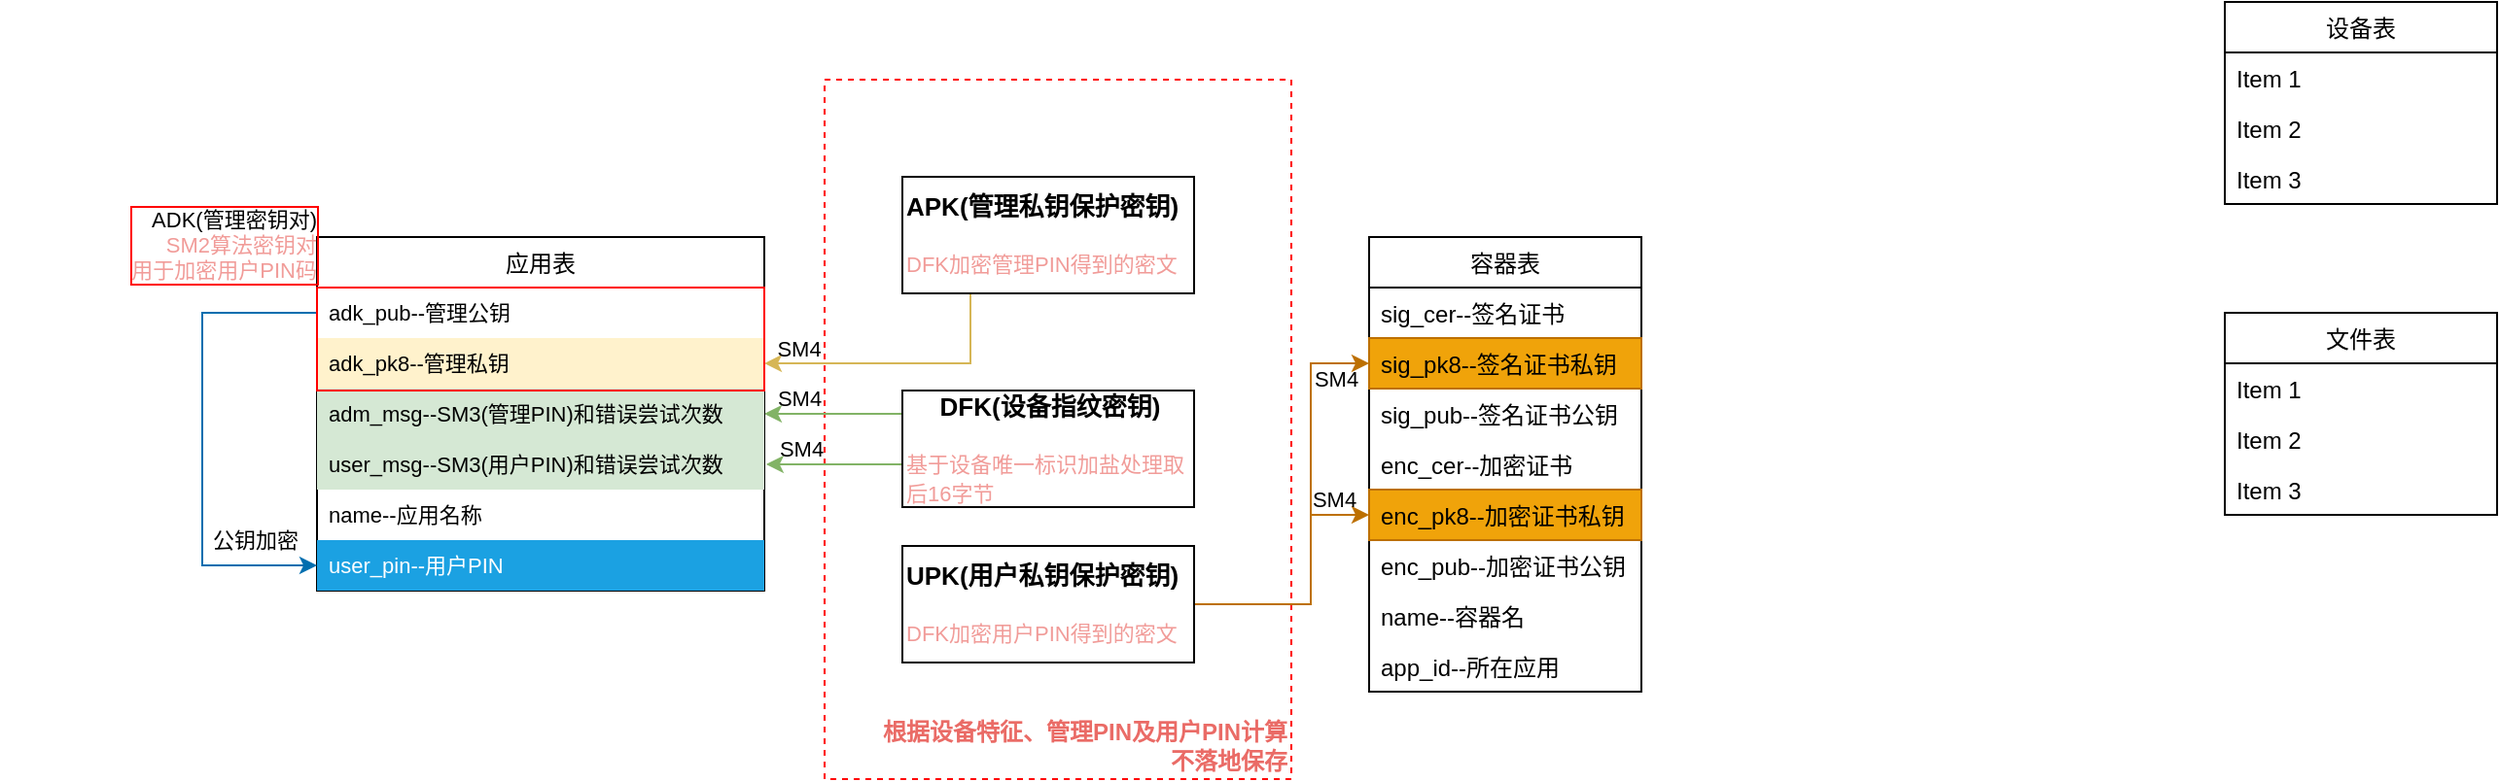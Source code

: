 <mxfile version="14.8.0" type="github">
  <diagram id="NBq3CgPERG1pBXBx40WU" name="Page-1">
    <mxGraphModel dx="946" dy="536" grid="1" gridSize="10" guides="1" tooltips="1" connect="1" arrows="1" fold="1" page="1" pageScale="1" pageWidth="827" pageHeight="1169" math="0" shadow="0">
      <root>
        <mxCell id="0" />
        <mxCell id="1" parent="0" />
        <mxCell id="Ex2G36TkrBTLP0KI2J1V-57" value="&lt;b&gt;&lt;font color=&quot;#ea6b66&quot;&gt;根据设备特征、管理PIN及用户PIN计算&lt;br&gt;不落地保存&lt;/font&gt;&lt;/b&gt;" style="rounded=0;whiteSpace=wrap;html=1;shadow=0;glass=0;labelBackgroundColor=none;sketch=0;fontColor=#000000;strokeWidth=1;align=right;verticalAlign=bottom;dashed=1;fillColor=none;strokeColor=#FF0000;" vertex="1" parent="1">
          <mxGeometry x="600" y="200" width="240" height="360" as="geometry" />
        </mxCell>
        <mxCell id="Ex2G36TkrBTLP0KI2J1V-34" style="edgeStyle=orthogonalEdgeStyle;rounded=0;orthogonalLoop=1;jettySize=auto;html=1;entryX=1;entryY=0.5;entryDx=0;entryDy=0;fillColor=#d5e8d4;strokeColor=#82b366;" edge="1" parent="1" source="Ex2G36TkrBTLP0KI2J1V-1" target="Ex2G36TkrBTLP0KI2J1V-13">
          <mxGeometry relative="1" as="geometry">
            <Array as="points">
              <mxPoint x="610" y="372" />
              <mxPoint x="610" y="372" />
            </Array>
          </mxGeometry>
        </mxCell>
        <mxCell id="Ex2G36TkrBTLP0KI2J1V-35" value="SM4" style="edgeLabel;align=center;verticalAlign=middle;resizable=0;points=[];labelBackgroundColor=none;" vertex="1" connectable="0" parent="Ex2G36TkrBTLP0KI2J1V-34">
          <mxGeometry x="-0.183" y="-1" relative="1" as="geometry">
            <mxPoint x="-24" y="-8" as="offset" />
          </mxGeometry>
        </mxCell>
        <mxCell id="Ex2G36TkrBTLP0KI2J1V-36" style="edgeStyle=orthogonalEdgeStyle;rounded=0;orthogonalLoop=1;jettySize=auto;html=1;fillColor=#d5e8d4;strokeColor=#82b366;entryX=1.004;entryY=0.5;entryDx=0;entryDy=0;entryPerimeter=0;" edge="1" parent="1" source="Ex2G36TkrBTLP0KI2J1V-1" target="Ex2G36TkrBTLP0KI2J1V-16">
          <mxGeometry relative="1" as="geometry">
            <mxPoint x="570" y="398" as="targetPoint" />
            <Array as="points">
              <mxPoint x="620" y="398" />
              <mxPoint x="620" y="398" />
            </Array>
          </mxGeometry>
        </mxCell>
        <mxCell id="Ex2G36TkrBTLP0KI2J1V-37" value="SM4" style="edgeLabel;align=center;verticalAlign=middle;resizable=0;points=[];labelBackgroundColor=none;labelBorderColor=none;" vertex="1" connectable="0" parent="Ex2G36TkrBTLP0KI2J1V-36">
          <mxGeometry x="-0.194" y="4" relative="1" as="geometry">
            <mxPoint x="-24" y="-13" as="offset" />
          </mxGeometry>
        </mxCell>
        <mxCell id="Ex2G36TkrBTLP0KI2J1V-1" value="&lt;div style=&quot;text-align: center&quot;&gt;&lt;b&gt;&lt;font style=&quot;font-size: 13px&quot;&gt;DFK(设备指纹密钥)&lt;/font&gt;&lt;/b&gt;&lt;/div&gt;&lt;br&gt;&lt;font color=&quot;#f19c99&quot; style=&quot;font-size: 11px&quot;&gt;基于设备唯一标识加盐处理取后16字节&lt;/font&gt;" style="rounded=0;whiteSpace=wrap;html=1;align=left;" vertex="1" parent="1">
          <mxGeometry x="640" y="360" width="150" height="60" as="geometry" />
        </mxCell>
        <mxCell id="Ex2G36TkrBTLP0KI2J1V-33" value="SM4" style="edgeStyle=orthogonalEdgeStyle;rounded=0;orthogonalLoop=1;jettySize=auto;fillColor=#fff2cc;strokeColor=#d6b656;entryX=1;entryY=0.736;entryDx=0;entryDy=0;entryPerimeter=0;labelBackgroundColor=none;" edge="1" parent="1" source="Ex2G36TkrBTLP0KI2J1V-2" target="Ex2G36TkrBTLP0KI2J1V-59">
          <mxGeometry x="0.747" y="-8" relative="1" as="geometry">
            <mxPoint x="530" y="346" as="targetPoint" />
            <Array as="points">
              <mxPoint x="675" y="346" />
            </Array>
            <mxPoint as="offset" />
          </mxGeometry>
        </mxCell>
        <mxCell id="Ex2G36TkrBTLP0KI2J1V-2" value="&lt;b&gt;&lt;font style=&quot;font-size: 13px&quot;&gt;APK(管理私钥保护密钥)&lt;br&gt;&lt;/font&gt;&lt;/b&gt;&lt;br&gt;&lt;span&gt;&lt;font style=&quot;font-size: 11px&quot; color=&quot;#f19c99&quot;&gt;DFK加密管理PIN得到的密文&lt;/font&gt;&lt;/span&gt;" style="rounded=0;whiteSpace=wrap;html=1;align=left;" vertex="1" parent="1">
          <mxGeometry x="640" y="250" width="150" height="60" as="geometry" />
        </mxCell>
        <mxCell id="Ex2G36TkrBTLP0KI2J1V-60" style="edgeStyle=orthogonalEdgeStyle;rounded=0;orthogonalLoop=1;jettySize=auto;html=1;entryX=0;entryY=0.5;entryDx=0;entryDy=0;fontSize=11;fontColor=#FF0000;exitX=1;exitY=0.5;exitDx=0;exitDy=0;fillColor=#f0a30a;strokeColor=#BD7000;" edge="1" parent="1" source="Ex2G36TkrBTLP0KI2J1V-3" target="Ex2G36TkrBTLP0KI2J1V-19">
          <mxGeometry relative="1" as="geometry">
            <Array as="points">
              <mxPoint x="850" y="470" />
              <mxPoint x="850" y="346" />
            </Array>
          </mxGeometry>
        </mxCell>
        <mxCell id="Ex2G36TkrBTLP0KI2J1V-61" style="edgeStyle=orthogonalEdgeStyle;rounded=0;orthogonalLoop=1;jettySize=auto;html=1;entryX=0;entryY=0.5;entryDx=0;entryDy=0;fontSize=11;fontColor=#FF0000;exitX=1;exitY=0.5;exitDx=0;exitDy=0;fillColor=#f0a30a;strokeColor=#BD7000;" edge="1" parent="1" source="Ex2G36TkrBTLP0KI2J1V-3" target="Ex2G36TkrBTLP0KI2J1V-39">
          <mxGeometry relative="1" as="geometry">
            <Array as="points">
              <mxPoint x="850" y="470" />
              <mxPoint x="850" y="424" />
            </Array>
          </mxGeometry>
        </mxCell>
        <mxCell id="Ex2G36TkrBTLP0KI2J1V-63" value="SM4" style="edgeLabel;align=center;verticalAlign=middle;resizable=0;points=[];fontSize=11;labelBackgroundColor=none;" vertex="1" connectable="0" parent="Ex2G36TkrBTLP0KI2J1V-61">
          <mxGeometry x="0.721" y="2" relative="1" as="geometry">
            <mxPoint x="1" y="-7" as="offset" />
          </mxGeometry>
        </mxCell>
        <mxCell id="Ex2G36TkrBTLP0KI2J1V-3" value="&lt;b&gt;&lt;font style=&quot;font-size: 13px&quot;&gt;UPK(用户私钥保护密钥)&lt;br&gt;&lt;/font&gt;&lt;/b&gt;&lt;br&gt;&lt;span&gt;&lt;font style=&quot;font-size: 11px&quot; color=&quot;#f19c99&quot;&gt;DFK加密用户PIN得到的密文&lt;/font&gt;&lt;/span&gt;" style="rounded=0;whiteSpace=wrap;html=1;align=left;" vertex="1" parent="1">
          <mxGeometry x="640" y="440" width="150" height="60" as="geometry" />
        </mxCell>
        <mxCell id="Ex2G36TkrBTLP0KI2J1V-13" value="应用表" style="swimlane;fontStyle=0;childLayout=stackLayout;horizontal=1;startSize=26;horizontalStack=0;resizeParent=1;resizeParentMax=0;resizeLast=0;collapsible=1;marginBottom=0;" vertex="1" parent="1">
          <mxGeometry x="339" y="281" width="230" height="182" as="geometry" />
        </mxCell>
        <mxCell id="Ex2G36TkrBTLP0KI2J1V-14" value="adk_pub--管理公钥" style="text;fillColor=none;align=left;verticalAlign=top;spacingLeft=4;spacingRight=4;overflow=hidden;rotatable=0;points=[[0,0.5],[1,0.5]];portConstraint=eastwest;fontSize=11;" vertex="1" parent="Ex2G36TkrBTLP0KI2J1V-13">
          <mxGeometry y="26" width="230" height="26" as="geometry" />
        </mxCell>
        <mxCell id="Ex2G36TkrBTLP0KI2J1V-44" style="edgeStyle=orthogonalEdgeStyle;rounded=0;orthogonalLoop=1;jettySize=auto;html=1;entryX=0;entryY=0.5;entryDx=0;entryDy=0;fillColor=#1ba1e2;strokeColor=#006EAF;exitX=0;exitY=0.5;exitDx=0;exitDy=0;" edge="1" parent="Ex2G36TkrBTLP0KI2J1V-13" source="Ex2G36TkrBTLP0KI2J1V-14" target="Ex2G36TkrBTLP0KI2J1V-43">
          <mxGeometry relative="1" as="geometry">
            <mxPoint x="280" y="26" as="sourcePoint" />
            <Array as="points">
              <mxPoint x="-59" y="39" />
              <mxPoint x="-59" y="169" />
            </Array>
          </mxGeometry>
        </mxCell>
        <mxCell id="Ex2G36TkrBTLP0KI2J1V-53" value="公钥加密" style="edgeLabel;html=1;align=center;verticalAlign=middle;resizable=0;points=[];fontColor=#000000;" vertex="1" connectable="0" parent="Ex2G36TkrBTLP0KI2J1V-44">
          <mxGeometry x="0.765" relative="1" as="geometry">
            <mxPoint x="-3" y="-13" as="offset" />
          </mxGeometry>
        </mxCell>
        <mxCell id="Ex2G36TkrBTLP0KI2J1V-15" value="adk_pk8--管理私钥" style="text;fillColor=#fff2cc;align=left;verticalAlign=top;spacingLeft=4;spacingRight=4;overflow=hidden;rotatable=0;points=[[0,0.5],[1,0.5]];portConstraint=eastwest;fontSize=11;" vertex="1" parent="Ex2G36TkrBTLP0KI2J1V-13">
          <mxGeometry y="52" width="230" height="26" as="geometry" />
        </mxCell>
        <mxCell id="Ex2G36TkrBTLP0KI2J1V-31" value="adm_msg--SM3(管理PIN)和错误尝试次数" style="text;fillColor=#d5e8d4;align=left;verticalAlign=top;spacingLeft=4;spacingRight=4;overflow=hidden;rotatable=0;points=[[0,0.5],[1,0.5]];portConstraint=eastwest;fontSize=11;" vertex="1" parent="Ex2G36TkrBTLP0KI2J1V-13">
          <mxGeometry y="78" width="230" height="26" as="geometry" />
        </mxCell>
        <mxCell id="Ex2G36TkrBTLP0KI2J1V-16" value="user_msg--SM3(用户PIN)和错误尝试次数" style="text;fillColor=#d5e8d4;align=left;verticalAlign=top;spacingLeft=4;spacingRight=4;overflow=hidden;rotatable=0;points=[[0,0.5],[1,0.5]];portConstraint=eastwest;fontSize=11;" vertex="1" parent="Ex2G36TkrBTLP0KI2J1V-13">
          <mxGeometry y="104" width="230" height="26" as="geometry" />
        </mxCell>
        <mxCell id="Ex2G36TkrBTLP0KI2J1V-32" value="name--应用名称" style="text;strokeColor=none;fillColor=none;align=left;verticalAlign=top;spacingLeft=4;spacingRight=4;overflow=hidden;rotatable=0;points=[[0,0.5],[1,0.5]];portConstraint=eastwest;fontSize=11;" vertex="1" parent="Ex2G36TkrBTLP0KI2J1V-13">
          <mxGeometry y="130" width="230" height="26" as="geometry" />
        </mxCell>
        <mxCell id="Ex2G36TkrBTLP0KI2J1V-43" value="user_pin--用户PIN" style="text;fillColor=#1ba1e2;align=left;verticalAlign=top;spacingLeft=4;spacingRight=4;overflow=hidden;rotatable=0;points=[[0,0.5],[1,0.5]];portConstraint=eastwest;fontColor=#ffffff;fontSize=11;" vertex="1" parent="Ex2G36TkrBTLP0KI2J1V-13">
          <mxGeometry y="156" width="230" height="26" as="geometry" />
        </mxCell>
        <mxCell id="Ex2G36TkrBTLP0KI2J1V-17" value="容器表" style="swimlane;fontStyle=0;childLayout=stackLayout;horizontal=1;startSize=26;horizontalStack=0;resizeParent=1;resizeParentMax=0;resizeLast=0;collapsible=1;marginBottom=0;" vertex="1" parent="1">
          <mxGeometry x="880" y="281" width="140" height="234" as="geometry" />
        </mxCell>
        <mxCell id="Ex2G36TkrBTLP0KI2J1V-18" value="sig_cer--签名证书" style="text;strokeColor=none;fillColor=none;align=left;verticalAlign=top;spacingLeft=4;spacingRight=4;overflow=hidden;rotatable=0;points=[[0,0.5],[1,0.5]];portConstraint=eastwest;" vertex="1" parent="Ex2G36TkrBTLP0KI2J1V-17">
          <mxGeometry y="26" width="140" height="26" as="geometry" />
        </mxCell>
        <mxCell id="Ex2G36TkrBTLP0KI2J1V-19" value="sig_pk8--签名证书私钥" style="text;fillColor=#f0a30a;align=left;verticalAlign=top;spacingLeft=4;spacingRight=4;overflow=hidden;rotatable=0;points=[[0,0.5],[1,0.5]];portConstraint=eastwest;fontColor=#000000;strokeColor=#BD7000;" vertex="1" parent="Ex2G36TkrBTLP0KI2J1V-17">
          <mxGeometry y="52" width="140" height="26" as="geometry" />
        </mxCell>
        <mxCell id="Ex2G36TkrBTLP0KI2J1V-20" value="sig_pub--签名证书公钥" style="text;strokeColor=none;fillColor=none;align=left;verticalAlign=top;spacingLeft=4;spacingRight=4;overflow=hidden;rotatable=0;points=[[0,0.5],[1,0.5]];portConstraint=eastwest;" vertex="1" parent="Ex2G36TkrBTLP0KI2J1V-17">
          <mxGeometry y="78" width="140" height="26" as="geometry" />
        </mxCell>
        <mxCell id="Ex2G36TkrBTLP0KI2J1V-38" value="enc_cer--加密证书" style="text;strokeColor=none;fillColor=none;align=left;verticalAlign=top;spacingLeft=4;spacingRight=4;overflow=hidden;rotatable=0;points=[[0,0.5],[1,0.5]];portConstraint=eastwest;" vertex="1" parent="Ex2G36TkrBTLP0KI2J1V-17">
          <mxGeometry y="104" width="140" height="26" as="geometry" />
        </mxCell>
        <mxCell id="Ex2G36TkrBTLP0KI2J1V-39" value="enc_pk8--加密证书私钥" style="text;fillColor=#f0a30a;align=left;verticalAlign=top;spacingLeft=4;spacingRight=4;overflow=hidden;rotatable=0;points=[[0,0.5],[1,0.5]];portConstraint=eastwest;fontColor=#000000;strokeColor=#BD7000;" vertex="1" parent="Ex2G36TkrBTLP0KI2J1V-17">
          <mxGeometry y="130" width="140" height="26" as="geometry" />
        </mxCell>
        <mxCell id="Ex2G36TkrBTLP0KI2J1V-40" value="enc_pub--加密证书公钥" style="text;strokeColor=none;fillColor=none;align=left;verticalAlign=top;spacingLeft=4;spacingRight=4;overflow=hidden;rotatable=0;points=[[0,0.5],[1,0.5]];portConstraint=eastwest;" vertex="1" parent="Ex2G36TkrBTLP0KI2J1V-17">
          <mxGeometry y="156" width="140" height="26" as="geometry" />
        </mxCell>
        <mxCell id="Ex2G36TkrBTLP0KI2J1V-41" value="name--容器名" style="text;strokeColor=none;fillColor=none;align=left;verticalAlign=top;spacingLeft=4;spacingRight=4;overflow=hidden;rotatable=0;points=[[0,0.5],[1,0.5]];portConstraint=eastwest;" vertex="1" parent="Ex2G36TkrBTLP0KI2J1V-17">
          <mxGeometry y="182" width="140" height="26" as="geometry" />
        </mxCell>
        <mxCell id="Ex2G36TkrBTLP0KI2J1V-42" value="app_id--所在应用" style="text;strokeColor=none;fillColor=none;align=left;verticalAlign=top;spacingLeft=4;spacingRight=4;overflow=hidden;rotatable=0;points=[[0,0.5],[1,0.5]];portConstraint=eastwest;" vertex="1" parent="Ex2G36TkrBTLP0KI2J1V-17">
          <mxGeometry y="208" width="140" height="26" as="geometry" />
        </mxCell>
        <mxCell id="Ex2G36TkrBTLP0KI2J1V-21" value="设备表" style="swimlane;fontStyle=0;childLayout=stackLayout;horizontal=1;startSize=26;horizontalStack=0;resizeParent=1;resizeParentMax=0;resizeLast=0;collapsible=1;marginBottom=0;" vertex="1" parent="1">
          <mxGeometry x="1320" y="160" width="140" height="104" as="geometry" />
        </mxCell>
        <mxCell id="Ex2G36TkrBTLP0KI2J1V-22" value="Item 1" style="text;strokeColor=none;fillColor=none;align=left;verticalAlign=top;spacingLeft=4;spacingRight=4;overflow=hidden;rotatable=0;points=[[0,0.5],[1,0.5]];portConstraint=eastwest;" vertex="1" parent="Ex2G36TkrBTLP0KI2J1V-21">
          <mxGeometry y="26" width="140" height="26" as="geometry" />
        </mxCell>
        <mxCell id="Ex2G36TkrBTLP0KI2J1V-23" value="Item 2" style="text;strokeColor=none;fillColor=none;align=left;verticalAlign=top;spacingLeft=4;spacingRight=4;overflow=hidden;rotatable=0;points=[[0,0.5],[1,0.5]];portConstraint=eastwest;" vertex="1" parent="Ex2G36TkrBTLP0KI2J1V-21">
          <mxGeometry y="52" width="140" height="26" as="geometry" />
        </mxCell>
        <mxCell id="Ex2G36TkrBTLP0KI2J1V-24" value="Item 3" style="text;strokeColor=none;fillColor=none;align=left;verticalAlign=top;spacingLeft=4;spacingRight=4;overflow=hidden;rotatable=0;points=[[0,0.5],[1,0.5]];portConstraint=eastwest;" vertex="1" parent="Ex2G36TkrBTLP0KI2J1V-21">
          <mxGeometry y="78" width="140" height="26" as="geometry" />
        </mxCell>
        <mxCell id="Ex2G36TkrBTLP0KI2J1V-25" value="文件表" style="swimlane;fontStyle=0;childLayout=stackLayout;horizontal=1;startSize=26;horizontalStack=0;resizeParent=1;resizeParentMax=0;resizeLast=0;collapsible=1;marginBottom=0;" vertex="1" parent="1">
          <mxGeometry x="1320" y="320" width="140" height="104" as="geometry" />
        </mxCell>
        <mxCell id="Ex2G36TkrBTLP0KI2J1V-26" value="Item 1" style="text;strokeColor=none;fillColor=none;align=left;verticalAlign=top;spacingLeft=4;spacingRight=4;overflow=hidden;rotatable=0;points=[[0,0.5],[1,0.5]];portConstraint=eastwest;" vertex="1" parent="Ex2G36TkrBTLP0KI2J1V-25">
          <mxGeometry y="26" width="140" height="26" as="geometry" />
        </mxCell>
        <mxCell id="Ex2G36TkrBTLP0KI2J1V-27" value="Item 2" style="text;strokeColor=none;fillColor=none;align=left;verticalAlign=top;spacingLeft=4;spacingRight=4;overflow=hidden;rotatable=0;points=[[0,0.5],[1,0.5]];portConstraint=eastwest;" vertex="1" parent="Ex2G36TkrBTLP0KI2J1V-25">
          <mxGeometry y="52" width="140" height="26" as="geometry" />
        </mxCell>
        <mxCell id="Ex2G36TkrBTLP0KI2J1V-28" value="Item 3" style="text;strokeColor=none;fillColor=none;align=left;verticalAlign=top;spacingLeft=4;spacingRight=4;overflow=hidden;rotatable=0;points=[[0,0.5],[1,0.5]];portConstraint=eastwest;" vertex="1" parent="Ex2G36TkrBTLP0KI2J1V-25">
          <mxGeometry y="78" width="140" height="26" as="geometry" />
        </mxCell>
        <mxCell id="Ex2G36TkrBTLP0KI2J1V-59" value="&lt;div style=&quot;color: rgb(0 , 0 , 0) ; font-size: 12px&quot;&gt;&lt;br&gt;&lt;/div&gt;" style="text;html=1;fillColor=none;align=right;verticalAlign=bottom;whiteSpace=wrap;rounded=0;shadow=0;glass=0;labelBackgroundColor=none;sketch=0;fontSize=11;labelPosition=left;verticalLabelPosition=top;fontColor=#FF0000;strokeColor=#FF0000;" vertex="1" parent="1">
          <mxGeometry x="339" y="307" width="230" height="53" as="geometry" />
        </mxCell>
        <mxCell id="Ex2G36TkrBTLP0KI2J1V-64" value="SM4" style="edgeLabel;align=center;verticalAlign=middle;resizable=0;points=[];fontSize=11;labelBackgroundColor=none;" vertex="1" connectable="0" parent="1">
          <mxGeometry x="871" y="423" as="geometry">
            <mxPoint x="-8" y="-70" as="offset" />
          </mxGeometry>
        </mxCell>
        <mxCell id="Ex2G36TkrBTLP0KI2J1V-68" value="ADK(管理密钥对)&lt;br&gt;&lt;span style=&quot;color: rgb(241 , 156 , 153)&quot;&gt;SM2算法密钥对&lt;br&gt;用于加密用户PIN码&lt;/span&gt;" style="text;html=1;strokeColor=none;fillColor=none;align=right;verticalAlign=middle;whiteSpace=wrap;rounded=0;shadow=0;glass=0;labelBackgroundColor=none;sketch=0;fontSize=11;fontColor=#000000;labelBorderColor=#FF0000;" vertex="1" parent="1">
          <mxGeometry x="176" y="260" width="166" height="50" as="geometry" />
        </mxCell>
      </root>
    </mxGraphModel>
  </diagram>
</mxfile>
